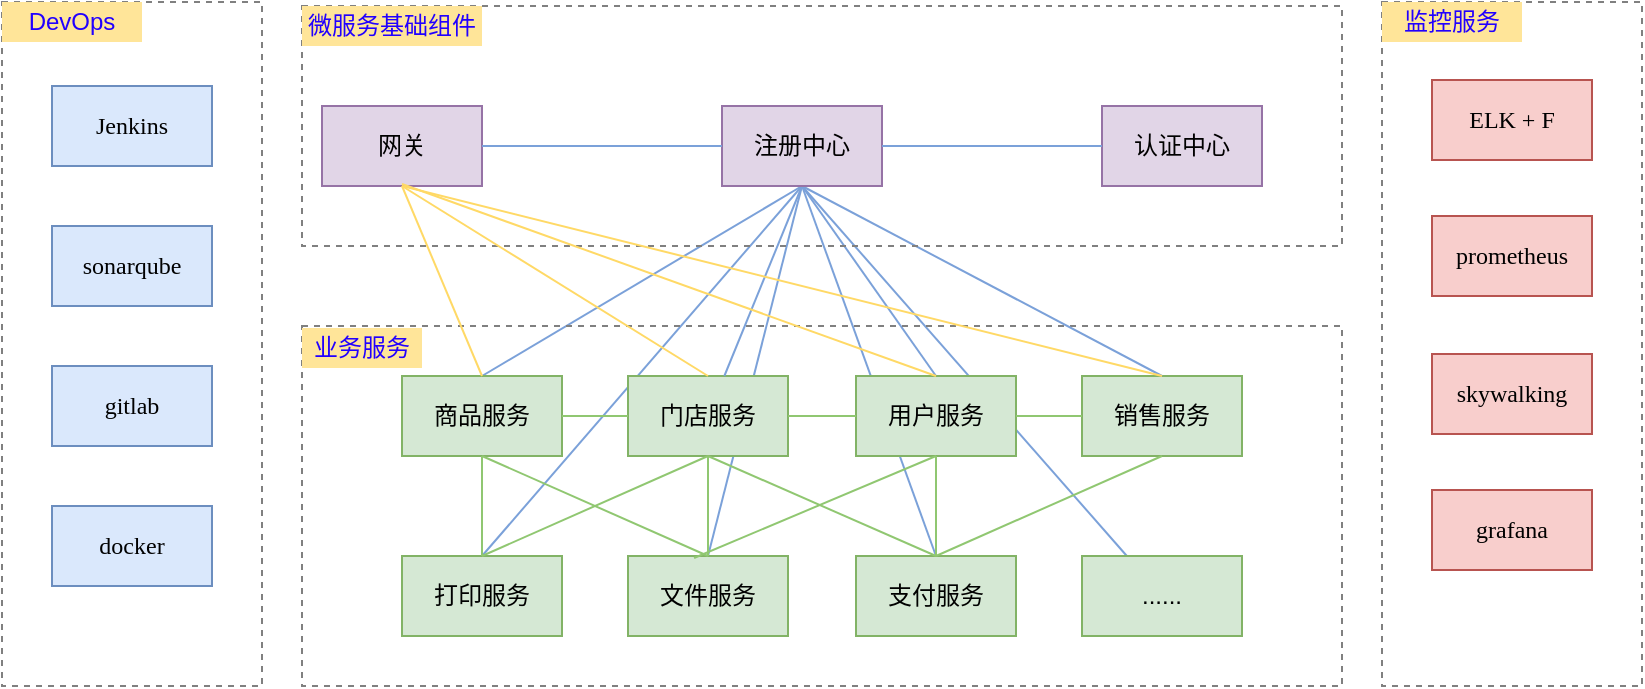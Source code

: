 <mxfile version="12.9.3" type="github"><diagram id="GURehOPzaELDxNWefYv2" name="第 1 页"><mxGraphModel dx="1422" dy="737" grid="0" gridSize="10" guides="0" tooltips="1" connect="1" arrows="1" fold="1" page="0" pageScale="1" pageWidth="827" pageHeight="1169" math="0" shadow="0"><root><mxCell id="0"/><mxCell id="1" parent="0"/><mxCell id="EontonIsWMsEiqyyIHZb-56" value="" style="endArrow=none;html=1;strokeColor=#7BA1D9;entryX=0.5;entryY=1;entryDx=0;entryDy=0;fillColor=#dae8fc;" edge="1" parent="1" source="EontonIsWMsEiqyyIHZb-28" target="EontonIsWMsEiqyyIHZb-29"><mxGeometry width="50" height="50" relative="1" as="geometry"><mxPoint x="600" y="541" as="sourcePoint"/><mxPoint x="310" y="410" as="targetPoint"/></mxGeometry></mxCell><mxCell id="EontonIsWMsEiqyyIHZb-49" value="" style="endArrow=none;html=1;strokeColor=#7BA1D9;entryX=0.5;entryY=1;entryDx=0;entryDy=0;exitX=0.5;exitY=0;exitDx=0;exitDy=0;fillColor=#dae8fc;" edge="1" parent="1" source="EontonIsWMsEiqyyIHZb-20" target="EontonIsWMsEiqyyIHZb-29"><mxGeometry width="50" height="50" relative="1" as="geometry"><mxPoint x="260" y="480" as="sourcePoint"/><mxPoint x="360" y="460" as="targetPoint"/></mxGeometry></mxCell><mxCell id="EontonIsWMsEiqyyIHZb-50" value="" style="endArrow=none;html=1;strokeColor=#7BA1D9;entryX=0.5;entryY=1;entryDx=0;entryDy=0;exitX=0.5;exitY=0;exitDx=0;exitDy=0;fillColor=#dae8fc;" edge="1" parent="1" source="EontonIsWMsEiqyyIHZb-24" target="EontonIsWMsEiqyyIHZb-29"><mxGeometry width="50" height="50" relative="1" as="geometry"><mxPoint x="260" y="541" as="sourcePoint"/><mxPoint x="360" y="420" as="targetPoint"/></mxGeometry></mxCell><mxCell id="EontonIsWMsEiqyyIHZb-52" value="" style="endArrow=none;html=1;strokeColor=#7BA1D9;entryX=0.5;entryY=1;entryDx=0;entryDy=0;exitX=0.5;exitY=0;exitDx=0;exitDy=0;fillColor=#dae8fc;" edge="1" parent="1" source="EontonIsWMsEiqyyIHZb-22" target="EontonIsWMsEiqyyIHZb-29"><mxGeometry width="50" height="50" relative="1" as="geometry"><mxPoint x="270" y="641" as="sourcePoint"/><mxPoint x="370" y="430" as="targetPoint"/></mxGeometry></mxCell><mxCell id="EontonIsWMsEiqyyIHZb-53" value="" style="endArrow=none;html=1;strokeColor=#7BA1D9;exitX=0.5;exitY=0;exitDx=0;exitDy=0;fillColor=#dae8fc;entryX=0.5;entryY=1;entryDx=0;entryDy=0;" edge="1" parent="1" source="EontonIsWMsEiqyyIHZb-26" target="EontonIsWMsEiqyyIHZb-29"><mxGeometry width="50" height="50" relative="1" as="geometry"><mxPoint x="487" y="541" as="sourcePoint"/><mxPoint x="350" y="410" as="targetPoint"/></mxGeometry></mxCell><mxCell id="EontonIsWMsEiqyyIHZb-54" value="" style="endArrow=none;html=1;strokeColor=#7BA1D9;exitX=0.5;exitY=0;exitDx=0;exitDy=0;fillColor=#dae8fc;entryX=0.5;entryY=1;entryDx=0;entryDy=0;" edge="1" parent="1" source="EontonIsWMsEiqyyIHZb-27" target="EontonIsWMsEiqyyIHZb-29"><mxGeometry width="50" height="50" relative="1" as="geometry"><mxPoint x="373" y="631" as="sourcePoint"/><mxPoint x="360" y="420" as="targetPoint"/></mxGeometry></mxCell><mxCell id="EontonIsWMsEiqyyIHZb-47" value="" style="group" vertex="1" connectable="0" parent="1"><mxGeometry x="160" y="510" width="520" height="180" as="geometry"/></mxCell><mxCell id="EontonIsWMsEiqyyIHZb-34" value="" style="rounded=0;whiteSpace=wrap;html=1;dashed=1;fillColor=none;strokeColor=#808080;" vertex="1" parent="EontonIsWMsEiqyyIHZb-47"><mxGeometry width="520" height="180" as="geometry"/></mxCell><mxCell id="EontonIsWMsEiqyyIHZb-20" value="商品服务" style="rounded=0;whiteSpace=wrap;html=1;fillColor=#d5e8d4;strokeColor=#82b366;" vertex="1" parent="EontonIsWMsEiqyyIHZb-47"><mxGeometry x="50" y="25" width="80" height="40" as="geometry"/></mxCell><mxCell id="EontonIsWMsEiqyyIHZb-21" value="门店服务" style="rounded=0;whiteSpace=wrap;html=1;fillColor=#d5e8d4;strokeColor=#82b366;" vertex="1" parent="EontonIsWMsEiqyyIHZb-47"><mxGeometry x="163" y="25" width="80" height="40" as="geometry"/></mxCell><mxCell id="EontonIsWMsEiqyyIHZb-22" value="用户服务" style="rounded=0;whiteSpace=wrap;html=1;fillColor=#d5e8d4;strokeColor=#82b366;" vertex="1" parent="EontonIsWMsEiqyyIHZb-47"><mxGeometry x="277" y="25" width="80" height="40" as="geometry"/></mxCell><mxCell id="EontonIsWMsEiqyyIHZb-23" value="销售服务" style="rounded=0;whiteSpace=wrap;html=1;fillColor=#d5e8d4;strokeColor=#82b366;" vertex="1" parent="EontonIsWMsEiqyyIHZb-47"><mxGeometry x="390" y="25" width="80" height="40" as="geometry"/></mxCell><mxCell id="EontonIsWMsEiqyyIHZb-24" value="打印服务" style="rounded=0;whiteSpace=wrap;html=1;fillColor=#d5e8d4;strokeColor=#82b366;" vertex="1" parent="EontonIsWMsEiqyyIHZb-47"><mxGeometry x="50" y="115" width="80" height="40" as="geometry"/></mxCell><mxCell id="EontonIsWMsEiqyyIHZb-26" value="文件服务&lt;br&gt;" style="rounded=0;whiteSpace=wrap;html=1;fillColor=#d5e8d4;strokeColor=#82b366;" vertex="1" parent="EontonIsWMsEiqyyIHZb-47"><mxGeometry x="163" y="115" width="80" height="40" as="geometry"/></mxCell><mxCell id="EontonIsWMsEiqyyIHZb-27" value="支付服务" style="rounded=0;whiteSpace=wrap;html=1;fillColor=#d5e8d4;strokeColor=#82b366;" vertex="1" parent="EontonIsWMsEiqyyIHZb-47"><mxGeometry x="277" y="115" width="80" height="40" as="geometry"/></mxCell><mxCell id="EontonIsWMsEiqyyIHZb-28" value="......" style="rounded=0;whiteSpace=wrap;html=1;fillColor=#d5e8d4;strokeColor=#82b366;" vertex="1" parent="EontonIsWMsEiqyyIHZb-47"><mxGeometry x="390" y="115" width="80" height="40" as="geometry"/></mxCell><mxCell id="EontonIsWMsEiqyyIHZb-36" value="" style="endArrow=none;html=1;strokeColor=#90C771;fillColor=#d5e8d4;exitX=0.5;exitY=0;exitDx=0;exitDy=0;entryX=0.5;entryY=1;entryDx=0;entryDy=0;" edge="1" parent="EontonIsWMsEiqyyIHZb-47" source="EontonIsWMsEiqyyIHZb-24" target="EontonIsWMsEiqyyIHZb-20"><mxGeometry width="50" height="50" relative="1" as="geometry"><mxPoint x="40" y="129" as="sourcePoint"/><mxPoint x="90" y="79" as="targetPoint"/></mxGeometry></mxCell><mxCell id="EontonIsWMsEiqyyIHZb-37" value="" style="endArrow=none;html=1;strokeColor=#90C771;fillColor=#d5e8d4;exitX=0.5;exitY=0;exitDx=0;exitDy=0;entryX=0.5;entryY=1;entryDx=0;entryDy=0;" edge="1" parent="EontonIsWMsEiqyyIHZb-47" source="EontonIsWMsEiqyyIHZb-26" target="EontonIsWMsEiqyyIHZb-20"><mxGeometry width="50" height="50" relative="1" as="geometry"><mxPoint x="100" y="125" as="sourcePoint"/><mxPoint x="100" y="89" as="targetPoint"/></mxGeometry></mxCell><mxCell id="EontonIsWMsEiqyyIHZb-38" value="" style="endArrow=none;html=1;strokeColor=#90C771;fillColor=#d5e8d4;exitX=0.5;exitY=1;exitDx=0;exitDy=0;entryX=0.5;entryY=0;entryDx=0;entryDy=0;" edge="1" parent="EontonIsWMsEiqyyIHZb-47" source="EontonIsWMsEiqyyIHZb-23" target="EontonIsWMsEiqyyIHZb-27"><mxGeometry width="50" height="50" relative="1" as="geometry"><mxPoint x="213" y="125" as="sourcePoint"/><mxPoint x="100" y="89" as="targetPoint"/></mxGeometry></mxCell><mxCell id="EontonIsWMsEiqyyIHZb-39" value="" style="endArrow=none;html=1;strokeColor=#90C771;fillColor=#d5e8d4;exitX=0;exitY=0.5;exitDx=0;exitDy=0;entryX=1;entryY=0.5;entryDx=0;entryDy=0;" edge="1" parent="EontonIsWMsEiqyyIHZb-47" source="EontonIsWMsEiqyyIHZb-22" target="EontonIsWMsEiqyyIHZb-21"><mxGeometry width="50" height="50" relative="1" as="geometry"><mxPoint x="440" y="75" as="sourcePoint"/><mxPoint x="327" y="111" as="targetPoint"/></mxGeometry></mxCell><mxCell id="EontonIsWMsEiqyyIHZb-40" value="" style="endArrow=none;html=1;strokeColor=#90C771;fillColor=#d5e8d4;entryX=0.5;entryY=0;entryDx=0;entryDy=0;exitX=0.5;exitY=1;exitDx=0;exitDy=0;" edge="1" parent="EontonIsWMsEiqyyIHZb-47" source="EontonIsWMsEiqyyIHZb-21" target="EontonIsWMsEiqyyIHZb-24"><mxGeometry width="50" height="50" relative="1" as="geometry"><mxPoint x="440" y="89" as="sourcePoint"/><mxPoint x="327" y="125" as="targetPoint"/></mxGeometry></mxCell><mxCell id="EontonIsWMsEiqyyIHZb-41" value="" style="endArrow=none;html=1;strokeColor=#90C771;fillColor=#d5e8d4;entryX=0;entryY=0.5;entryDx=0;entryDy=0;exitX=1;exitY=0.5;exitDx=0;exitDy=0;" edge="1" parent="EontonIsWMsEiqyyIHZb-47" source="EontonIsWMsEiqyyIHZb-20" target="EontonIsWMsEiqyyIHZb-21"><mxGeometry width="50" height="50" relative="1" as="geometry"><mxPoint x="287" y="67.335" as="sourcePoint"/><mxPoint x="100" y="125" as="targetPoint"/></mxGeometry></mxCell><mxCell id="EontonIsWMsEiqyyIHZb-42" value="" style="endArrow=none;html=1;strokeColor=#90C771;fillColor=#d5e8d4;entryX=0.5;entryY=0;entryDx=0;entryDy=0;exitX=0.5;exitY=1;exitDx=0;exitDy=0;" edge="1" parent="EontonIsWMsEiqyyIHZb-47" source="EontonIsWMsEiqyyIHZb-22" target="EontonIsWMsEiqyyIHZb-27"><mxGeometry width="50" height="50" relative="1" as="geometry"><mxPoint x="287" y="67.335" as="sourcePoint"/><mxPoint x="100" y="125" as="targetPoint"/></mxGeometry></mxCell><mxCell id="EontonIsWMsEiqyyIHZb-43" value="" style="endArrow=none;html=1;strokeColor=#90C771;fillColor=#d5e8d4;exitX=0.5;exitY=1;exitDx=0;exitDy=0;" edge="1" parent="EontonIsWMsEiqyyIHZb-47" source="EontonIsWMsEiqyyIHZb-21" target="EontonIsWMsEiqyyIHZb-26"><mxGeometry width="50" height="50" relative="1" as="geometry"><mxPoint x="327" y="75" as="sourcePoint"/><mxPoint x="327" y="125" as="targetPoint"/></mxGeometry></mxCell><mxCell id="EontonIsWMsEiqyyIHZb-44" value="" style="endArrow=none;html=1;strokeColor=#90C771;fillColor=#d5e8d4;entryX=0.5;entryY=0;entryDx=0;entryDy=0;exitX=0.5;exitY=1;exitDx=0;exitDy=0;" edge="1" parent="EontonIsWMsEiqyyIHZb-47" source="EontonIsWMsEiqyyIHZb-21" target="EontonIsWMsEiqyyIHZb-27"><mxGeometry width="50" height="50" relative="1" as="geometry"><mxPoint x="327" y="75" as="sourcePoint"/><mxPoint x="100" y="125" as="targetPoint"/></mxGeometry></mxCell><mxCell id="EontonIsWMsEiqyyIHZb-45" value="" style="endArrow=none;html=1;strokeColor=#90C771;fillColor=#d5e8d4;entryX=0.413;entryY=0.025;entryDx=0;entryDy=0;entryPerimeter=0;exitX=0.5;exitY=1;exitDx=0;exitDy=0;" edge="1" parent="EontonIsWMsEiqyyIHZb-47" source="EontonIsWMsEiqyyIHZb-22" target="EontonIsWMsEiqyyIHZb-26"><mxGeometry width="50" height="50" relative="1" as="geometry"><mxPoint x="320" y="69" as="sourcePoint"/><mxPoint x="327" y="125" as="targetPoint"/></mxGeometry></mxCell><mxCell id="EontonIsWMsEiqyyIHZb-46" value="" style="endArrow=none;html=1;strokeColor=#90C771;fillColor=#d5e8d4;exitX=1;exitY=0.5;exitDx=0;exitDy=0;entryX=0;entryY=0.5;entryDx=0;entryDy=0;" edge="1" parent="EontonIsWMsEiqyyIHZb-47" source="EontonIsWMsEiqyyIHZb-22" target="EontonIsWMsEiqyyIHZb-23"><mxGeometry width="50" height="50" relative="1" as="geometry"><mxPoint x="440" y="75" as="sourcePoint"/><mxPoint x="327" y="125" as="targetPoint"/></mxGeometry></mxCell><mxCell id="EontonIsWMsEiqyyIHZb-81" value="业务服务" style="text;html=1;strokeColor=none;fillColor=#FFE599;align=center;verticalAlign=middle;whiteSpace=wrap;rounded=0;dashed=1;fontColor=#2200FF;" vertex="1" parent="EontonIsWMsEiqyyIHZb-47"><mxGeometry y="1" width="60" height="20" as="geometry"/></mxCell><mxCell id="EontonIsWMsEiqyyIHZb-51" value="" style="endArrow=none;html=1;strokeColor=#7BA1D9;entryX=0.5;entryY=1;entryDx=0;entryDy=0;fillColor=#dae8fc;" edge="1" parent="1" source="EontonIsWMsEiqyyIHZb-21" target="EontonIsWMsEiqyyIHZb-29"><mxGeometry width="50" height="50" relative="1" as="geometry"><mxPoint x="260" y="631" as="sourcePoint"/><mxPoint x="360" y="420" as="targetPoint"/></mxGeometry></mxCell><mxCell id="EontonIsWMsEiqyyIHZb-55" value="" style="endArrow=none;html=1;strokeColor=#7BA1D9;entryX=0.5;entryY=1;entryDx=0;entryDy=0;exitX=0.5;exitY=0;exitDx=0;exitDy=0;fillColor=#dae8fc;" edge="1" parent="1" source="EontonIsWMsEiqyyIHZb-23" target="EontonIsWMsEiqyyIHZb-29"><mxGeometry width="50" height="50" relative="1" as="geometry"><mxPoint x="487" y="541" as="sourcePoint"/><mxPoint x="360" y="420" as="targetPoint"/></mxGeometry></mxCell><mxCell id="EontonIsWMsEiqyyIHZb-83" value="" style="group" vertex="1" connectable="0" parent="1"><mxGeometry x="160" y="350" width="520" height="120" as="geometry"/></mxCell><mxCell id="EontonIsWMsEiqyyIHZb-79" value="" style="rounded=0;whiteSpace=wrap;html=1;dashed=1;fillColor=none;strokeColor=#808080;" vertex="1" parent="EontonIsWMsEiqyyIHZb-83"><mxGeometry width="520" height="120" as="geometry"/></mxCell><mxCell id="EontonIsWMsEiqyyIHZb-29" value="注册中心" style="rounded=0;whiteSpace=wrap;html=1;fillColor=#e1d5e7;strokeColor=#9673a6;" vertex="1" parent="EontonIsWMsEiqyyIHZb-83"><mxGeometry x="210" y="50" width="80" height="40" as="geometry"/></mxCell><mxCell id="EontonIsWMsEiqyyIHZb-30" value="网关" style="rounded=0;whiteSpace=wrap;html=1;fillColor=#e1d5e7;strokeColor=#9673a6;" vertex="1" parent="EontonIsWMsEiqyyIHZb-83"><mxGeometry x="10" y="50" width="80" height="40" as="geometry"/></mxCell><mxCell id="EontonIsWMsEiqyyIHZb-31" value="认证中心" style="rounded=0;whiteSpace=wrap;html=1;fillColor=#e1d5e7;strokeColor=#9673a6;" vertex="1" parent="EontonIsWMsEiqyyIHZb-83"><mxGeometry x="400" y="50" width="80" height="40" as="geometry"/></mxCell><mxCell id="EontonIsWMsEiqyyIHZb-57" value="" style="endArrow=none;html=1;strokeColor=#7BA1D9;entryX=1;entryY=0.5;entryDx=0;entryDy=0;exitX=0;exitY=0.5;exitDx=0;exitDy=0;fillColor=#dae8fc;" edge="1" parent="EontonIsWMsEiqyyIHZb-83" source="EontonIsWMsEiqyyIHZb-31" target="EontonIsWMsEiqyyIHZb-29"><mxGeometry width="50" height="50" relative="1" as="geometry"><mxPoint x="440" y="231" as="sourcePoint"/><mxPoint x="150" y="100" as="targetPoint"/></mxGeometry></mxCell><mxCell id="EontonIsWMsEiqyyIHZb-80" value="微服务基础组件" style="text;html=1;strokeColor=none;fillColor=#FFE599;align=center;verticalAlign=middle;whiteSpace=wrap;rounded=0;dashed=1;fontColor=#2200FF;" vertex="1" parent="EontonIsWMsEiqyyIHZb-83"><mxGeometry width="90" height="20" as="geometry"/></mxCell><mxCell id="EontonIsWMsEiqyyIHZb-82" value="" style="endArrow=none;html=1;strokeColor=#7BA1D9;entryX=1;entryY=0.5;entryDx=0;entryDy=0;fillColor=#dae8fc;exitX=0;exitY=0.5;exitDx=0;exitDy=0;" edge="1" parent="EontonIsWMsEiqyyIHZb-83" source="EontonIsWMsEiqyyIHZb-29" target="EontonIsWMsEiqyyIHZb-30"><mxGeometry width="50" height="50" relative="1" as="geometry"><mxPoint x="100" y="70" as="sourcePoint"/><mxPoint x="190" y="80" as="targetPoint"/></mxGeometry></mxCell><mxCell id="EontonIsWMsEiqyyIHZb-84" value="" style="endArrow=none;html=1;strokeColor=#FFD966;entryX=0.5;entryY=1;entryDx=0;entryDy=0;fillColor=#dae8fc;exitX=0.5;exitY=0;exitDx=0;exitDy=0;" edge="1" parent="1" source="EontonIsWMsEiqyyIHZb-20" target="EontonIsWMsEiqyyIHZb-30"><mxGeometry width="50" height="50" relative="1" as="geometry"><mxPoint x="380" y="430" as="sourcePoint"/><mxPoint x="260" y="430" as="targetPoint"/></mxGeometry></mxCell><mxCell id="EontonIsWMsEiqyyIHZb-85" value="" style="endArrow=none;html=1;strokeColor=#FFD966;entryX=0.5;entryY=1;entryDx=0;entryDy=0;fillColor=#dae8fc;exitX=0.5;exitY=0;exitDx=0;exitDy=0;" edge="1" parent="1" source="EontonIsWMsEiqyyIHZb-21" target="EontonIsWMsEiqyyIHZb-30"><mxGeometry width="50" height="50" relative="1" as="geometry"><mxPoint x="260" y="545" as="sourcePoint"/><mxPoint x="220" y="450" as="targetPoint"/></mxGeometry></mxCell><mxCell id="EontonIsWMsEiqyyIHZb-86" value="" style="endArrow=none;html=1;strokeColor=#FFD966;fillColor=#dae8fc;exitX=0.5;exitY=0;exitDx=0;exitDy=0;" edge="1" parent="1" source="EontonIsWMsEiqyyIHZb-22"><mxGeometry width="50" height="50" relative="1" as="geometry"><mxPoint x="373" y="545" as="sourcePoint"/><mxPoint x="210" y="439" as="targetPoint"/></mxGeometry></mxCell><mxCell id="EontonIsWMsEiqyyIHZb-87" value="" style="endArrow=none;html=1;strokeColor=#FFD966;fillColor=#dae8fc;exitX=0.5;exitY=0;exitDx=0;exitDy=0;entryX=0.5;entryY=1;entryDx=0;entryDy=0;" edge="1" parent="1" source="EontonIsWMsEiqyyIHZb-23" target="EontonIsWMsEiqyyIHZb-30"><mxGeometry width="50" height="50" relative="1" as="geometry"><mxPoint x="487" y="545" as="sourcePoint"/><mxPoint x="220" y="449" as="targetPoint"/></mxGeometry></mxCell><mxCell id="EontonIsWMsEiqyyIHZb-102" value="" style="group" vertex="1" connectable="0" parent="1"><mxGeometry x="700" y="348" width="130" height="342" as="geometry"/></mxCell><mxCell id="EontonIsWMsEiqyyIHZb-95" value="" style="rounded=0;whiteSpace=wrap;html=1;dashed=1;fillColor=none;strokeColor=#808080;" vertex="1" parent="EontonIsWMsEiqyyIHZb-102"><mxGeometry width="130" height="342" as="geometry"/></mxCell><mxCell id="EontonIsWMsEiqyyIHZb-89" value="&lt;span style=&quot;font-family: &amp;#34;simsun&amp;#34; ; text-align: left ; white-space: pre-wrap&quot;&gt;ELK + F&lt;/span&gt;" style="rounded=0;whiteSpace=wrap;html=1;fillColor=#f8cecc;strokeColor=#b85450;" vertex="1" parent="EontonIsWMsEiqyyIHZb-102"><mxGeometry x="25" y="39" width="80" height="40" as="geometry"/></mxCell><mxCell id="EontonIsWMsEiqyyIHZb-90" value="&lt;span style=&quot;font-family: &amp;#34;simsun&amp;#34; ; text-align: left ; white-space: pre-wrap&quot;&gt;prometheus&lt;/span&gt;" style="rounded=0;whiteSpace=wrap;html=1;fillColor=#f8cecc;strokeColor=#b85450;" vertex="1" parent="EontonIsWMsEiqyyIHZb-102"><mxGeometry x="25" y="107" width="80" height="40" as="geometry"/></mxCell><mxCell id="EontonIsWMsEiqyyIHZb-91" value="&lt;span style=&quot;font-family: &amp;#34;simsun&amp;#34; ; text-align: left ; white-space: pre-wrap&quot;&gt;skywalking&lt;/span&gt;" style="rounded=0;whiteSpace=wrap;html=1;fillColor=#f8cecc;strokeColor=#b85450;" vertex="1" parent="EontonIsWMsEiqyyIHZb-102"><mxGeometry x="25" y="176" width="80" height="40" as="geometry"/></mxCell><mxCell id="EontonIsWMsEiqyyIHZb-92" value="&lt;span style=&quot;font-family: &amp;#34;simsun&amp;#34; ; text-align: left ; white-space: pre-wrap&quot;&gt;grafana&lt;/span&gt;" style="rounded=0;whiteSpace=wrap;html=1;fillColor=#f8cecc;strokeColor=#b85450;" vertex="1" parent="EontonIsWMsEiqyyIHZb-102"><mxGeometry x="25" y="244" width="80" height="40" as="geometry"/></mxCell><mxCell id="EontonIsWMsEiqyyIHZb-100" value="监控服务" style="text;html=1;strokeColor=none;fillColor=#FFE599;align=center;verticalAlign=middle;whiteSpace=wrap;rounded=0;dashed=1;fontColor=#2200FF;" vertex="1" parent="EontonIsWMsEiqyyIHZb-102"><mxGeometry width="70" height="20" as="geometry"/></mxCell><mxCell id="EontonIsWMsEiqyyIHZb-109" value="" style="group" vertex="1" connectable="0" parent="1"><mxGeometry x="10" y="348" width="130" height="342" as="geometry"/></mxCell><mxCell id="EontonIsWMsEiqyyIHZb-103" value="" style="rounded=0;whiteSpace=wrap;html=1;dashed=1;fillColor=none;strokeColor=#808080;" vertex="1" parent="EontonIsWMsEiqyyIHZb-109"><mxGeometry width="130" height="342" as="geometry"/></mxCell><mxCell id="EontonIsWMsEiqyyIHZb-104" value="DevOps" style="text;html=1;strokeColor=none;fillColor=#FFE599;align=center;verticalAlign=middle;whiteSpace=wrap;rounded=0;dashed=1;fontColor=#2200FF;" vertex="1" parent="EontonIsWMsEiqyyIHZb-109"><mxGeometry width="70" height="20" as="geometry"/></mxCell><mxCell id="EontonIsWMsEiqyyIHZb-105" value="&lt;div style=&quot;text-align: left&quot;&gt;&lt;span style=&quot;white-space: pre-wrap&quot;&gt;&lt;font face=&quot;simsun&quot;&gt;Jenkins&lt;/font&gt;&lt;/span&gt;&lt;/div&gt;" style="rounded=0;whiteSpace=wrap;html=1;fillColor=#dae8fc;strokeColor=#6c8ebf;" vertex="1" parent="EontonIsWMsEiqyyIHZb-109"><mxGeometry x="25" y="42" width="80" height="40" as="geometry"/></mxCell><mxCell id="EontonIsWMsEiqyyIHZb-106" value="&lt;div style=&quot;text-align: left&quot;&gt;&lt;span style=&quot;white-space: pre-wrap&quot;&gt;&lt;font face=&quot;simsun&quot;&gt;gitlab&lt;/font&gt;&lt;/span&gt;&lt;/div&gt;" style="rounded=0;whiteSpace=wrap;html=1;fillColor=#dae8fc;strokeColor=#6c8ebf;" vertex="1" parent="EontonIsWMsEiqyyIHZb-109"><mxGeometry x="25" y="182" width="80" height="40" as="geometry"/></mxCell><mxCell id="EontonIsWMsEiqyyIHZb-107" value="&lt;div style=&quot;text-align: left&quot;&gt;&lt;font face=&quot;simsun&quot;&gt;&lt;span style=&quot;white-space: pre-wrap&quot;&gt;sonarqube&lt;/span&gt;&lt;/font&gt;&lt;/div&gt;" style="rounded=0;whiteSpace=wrap;html=1;fillColor=#dae8fc;strokeColor=#6c8ebf;" vertex="1" parent="EontonIsWMsEiqyyIHZb-109"><mxGeometry x="25" y="112" width="80" height="40" as="geometry"/></mxCell><mxCell id="EontonIsWMsEiqyyIHZb-108" value="&lt;div style=&quot;text-align: left&quot;&gt;&lt;span style=&quot;white-space: pre-wrap&quot;&gt;&lt;font face=&quot;simsun&quot;&gt;docker&lt;/font&gt;&lt;/span&gt;&lt;/div&gt;" style="rounded=0;whiteSpace=wrap;html=1;fillColor=#dae8fc;strokeColor=#6c8ebf;" vertex="1" parent="EontonIsWMsEiqyyIHZb-109"><mxGeometry x="25" y="252" width="80" height="40" as="geometry"/></mxCell></root></mxGraphModel></diagram></mxfile>